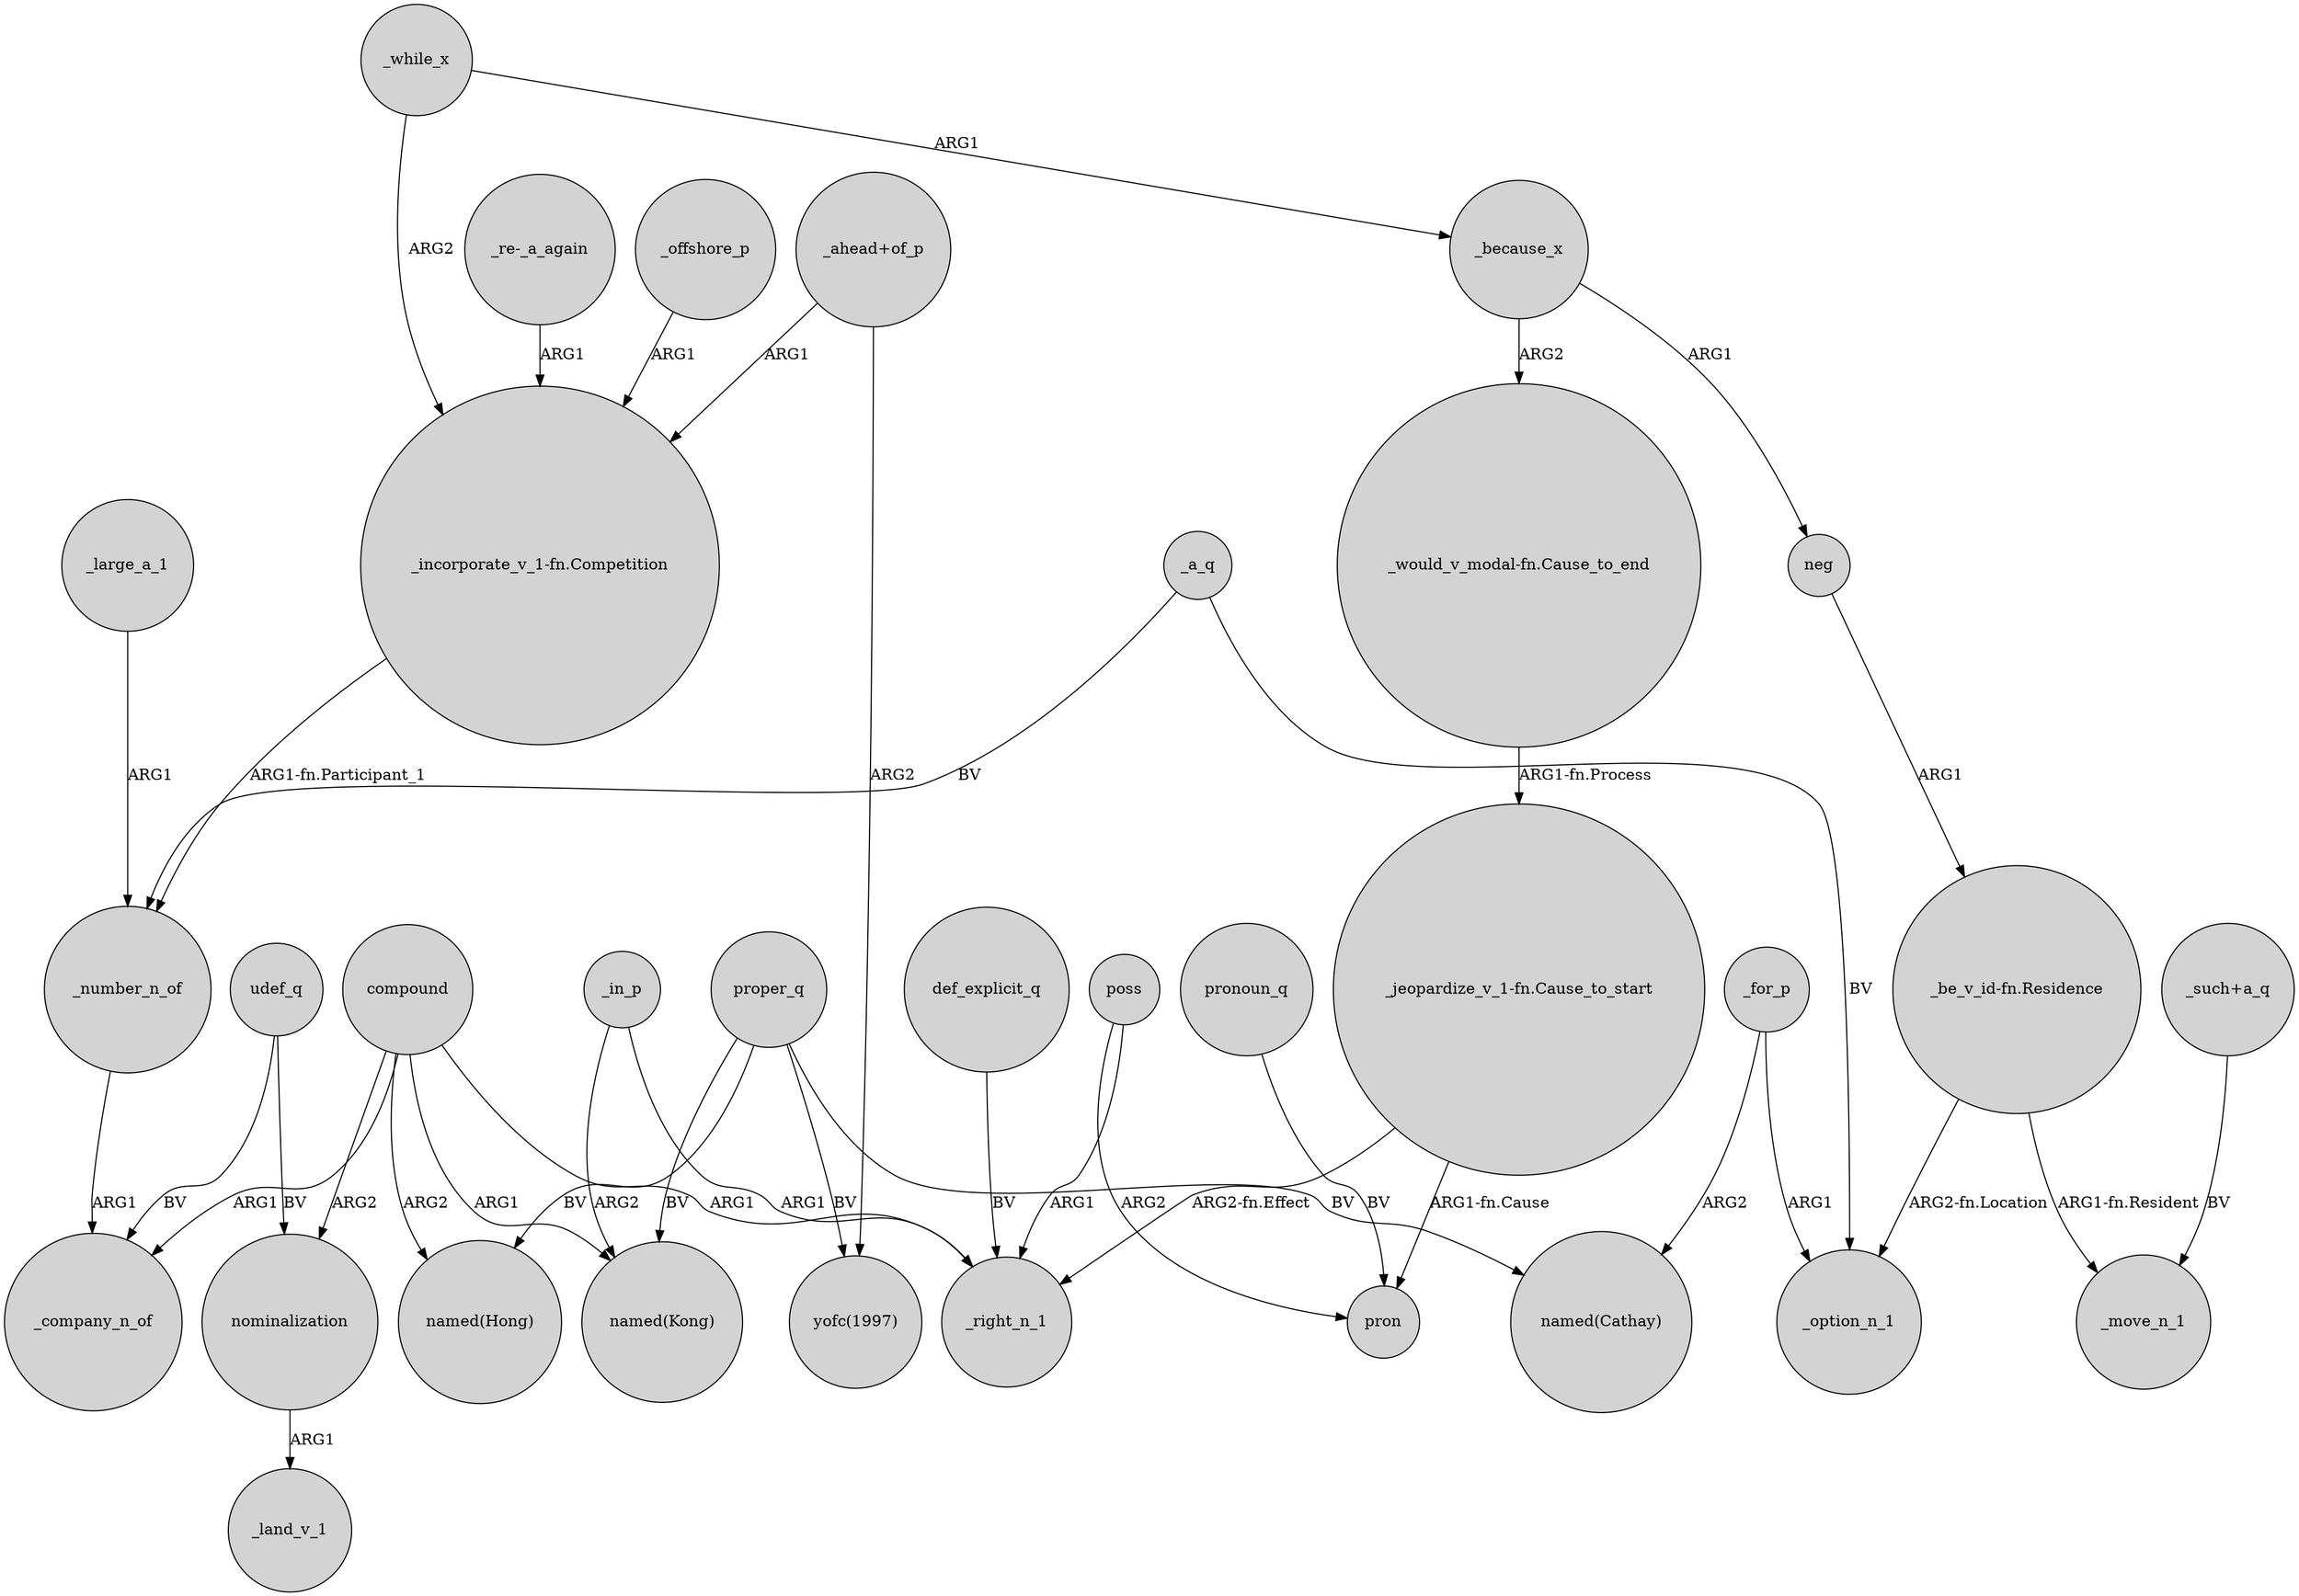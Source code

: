 digraph {
	node [shape=circle style=filled]
	"_ahead+of_p" -> "_incorporate_v_1-fn.Competition" [label=ARG1]
	"_jeopardize_v_1-fn.Cause_to_start" -> _right_n_1 [label="ARG2-fn.Effect"]
	"_be_v_id-fn.Residence" -> _option_n_1 [label="ARG2-fn.Location"]
	def_explicit_q -> _right_n_1 [label=BV]
	proper_q -> "named(Cathay)" [label=BV]
	"_such+a_q" -> _move_n_1 [label=BV]
	_for_p -> "named(Cathay)" [label=ARG2]
	compound -> _right_n_1 [label=ARG1]
	udef_q -> nominalization [label=BV]
	_large_a_1 -> _number_n_of [label=ARG1]
	_because_x -> neg [label=ARG1]
	_in_p -> _right_n_1 [label=ARG1]
	compound -> _company_n_of [label=ARG1]
	compound -> nominalization [label=ARG2]
	"_jeopardize_v_1-fn.Cause_to_start" -> pron [label="ARG1-fn.Cause"]
	_because_x -> "_would_v_modal-fn.Cause_to_end" [label=ARG2]
	_offshore_p -> "_incorporate_v_1-fn.Competition" [label=ARG1]
	pronoun_q -> pron [label=BV]
	poss -> pron [label=ARG2]
	_number_n_of -> _company_n_of [label=ARG1]
	proper_q -> "named(Kong)" [label=BV]
	"_ahead+of_p" -> "yofc(1997)" [label=ARG2]
	udef_q -> _company_n_of [label=BV]
	compound -> "named(Hong)" [label=ARG2]
	_while_x -> _because_x [label=ARG1]
	"_be_v_id-fn.Residence" -> _move_n_1 [label="ARG1-fn.Resident"]
	neg -> "_be_v_id-fn.Residence" [label=ARG1]
	compound -> "named(Kong)" [label=ARG1]
	nominalization -> _land_v_1 [label=ARG1]
	"_would_v_modal-fn.Cause_to_end" -> "_jeopardize_v_1-fn.Cause_to_start" [label="ARG1-fn.Process"]
	"_incorporate_v_1-fn.Competition" -> _number_n_of [label="ARG1-fn.Participant_1"]
	_for_p -> _option_n_1 [label=ARG1]
	poss -> _right_n_1 [label=ARG1]
	_a_q -> _number_n_of [label=BV]
	proper_q -> "yofc(1997)" [label=BV]
	_while_x -> "_incorporate_v_1-fn.Competition" [label=ARG2]
	proper_q -> "named(Hong)" [label=BV]
	_in_p -> "named(Kong)" [label=ARG2]
	"_re-_a_again" -> "_incorporate_v_1-fn.Competition" [label=ARG1]
	_a_q -> _option_n_1 [label=BV]
}

